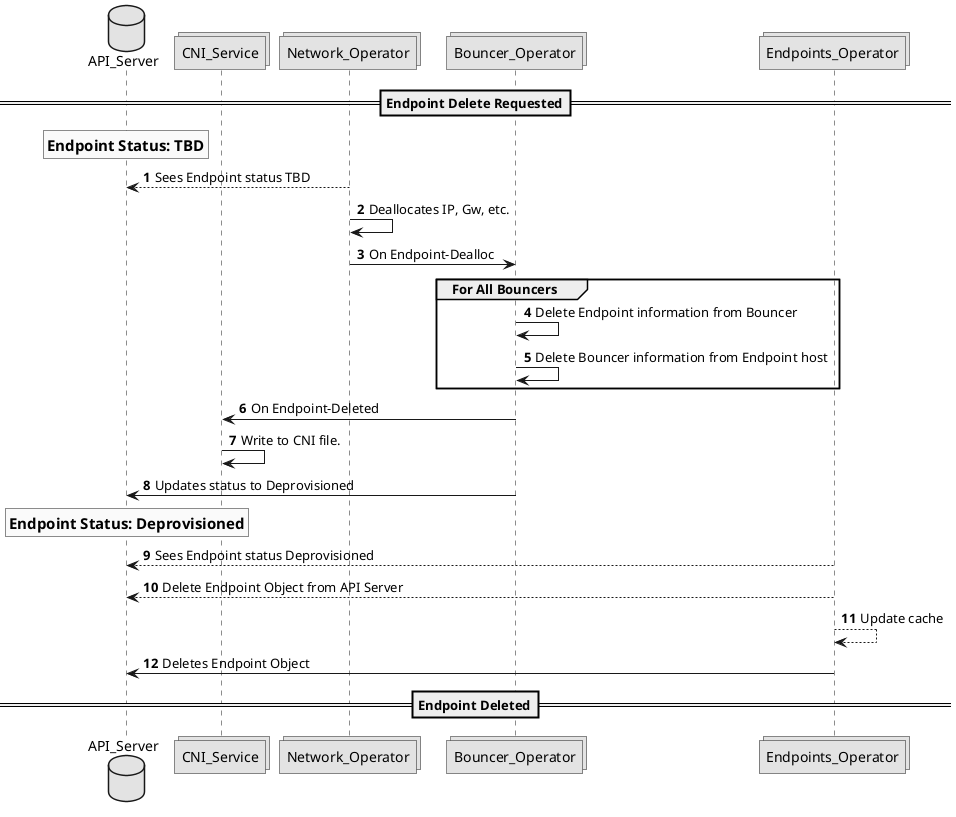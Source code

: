 @startuml

skinparam monochrome true
autonumber

database API_Server
collections CNI_Service
collections Network_Operator
collections Bouncer_Operator
collections Endpoints_Operator

==Endpoint Delete Requested==
rnote over API_Server: == Endpoint Status: TBD
Network_Operator --> API_Server: Sees Endpoint status TBD
Network_Operator -> Network_Operator: Deallocates IP, Gw, etc.
Network_Operator -> Bouncer_Operator: On Endpoint-Dealloc
group For All Bouncers
Bouncer_Operator -> Bouncer_Operator: Delete Endpoint information from Bouncer
Bouncer_Operator -> Bouncer_Operator: Delete Bouncer information from Endpoint host
end
Bouncer_Operator -> CNI_Service: On Endpoint-Deleted
CNI_Service -> CNI_Service: Write to CNI file.
Bouncer_Operator -> API_Server: Updates status to Deprovisioned
rnote over API_Server: ==Endpoint Status: Deprovisioned
Endpoints_Operator --> API_Server: Sees Endpoint status Deprovisioned
Endpoints_Operator --> API_Server: Delete Endpoint Object from API Server
Endpoints_Operator --> Endpoints_Operator: Update cache
Endpoints_Operator -> API_Server: Deletes Endpoint Object
==Endpoint Deleted==
@enduml
